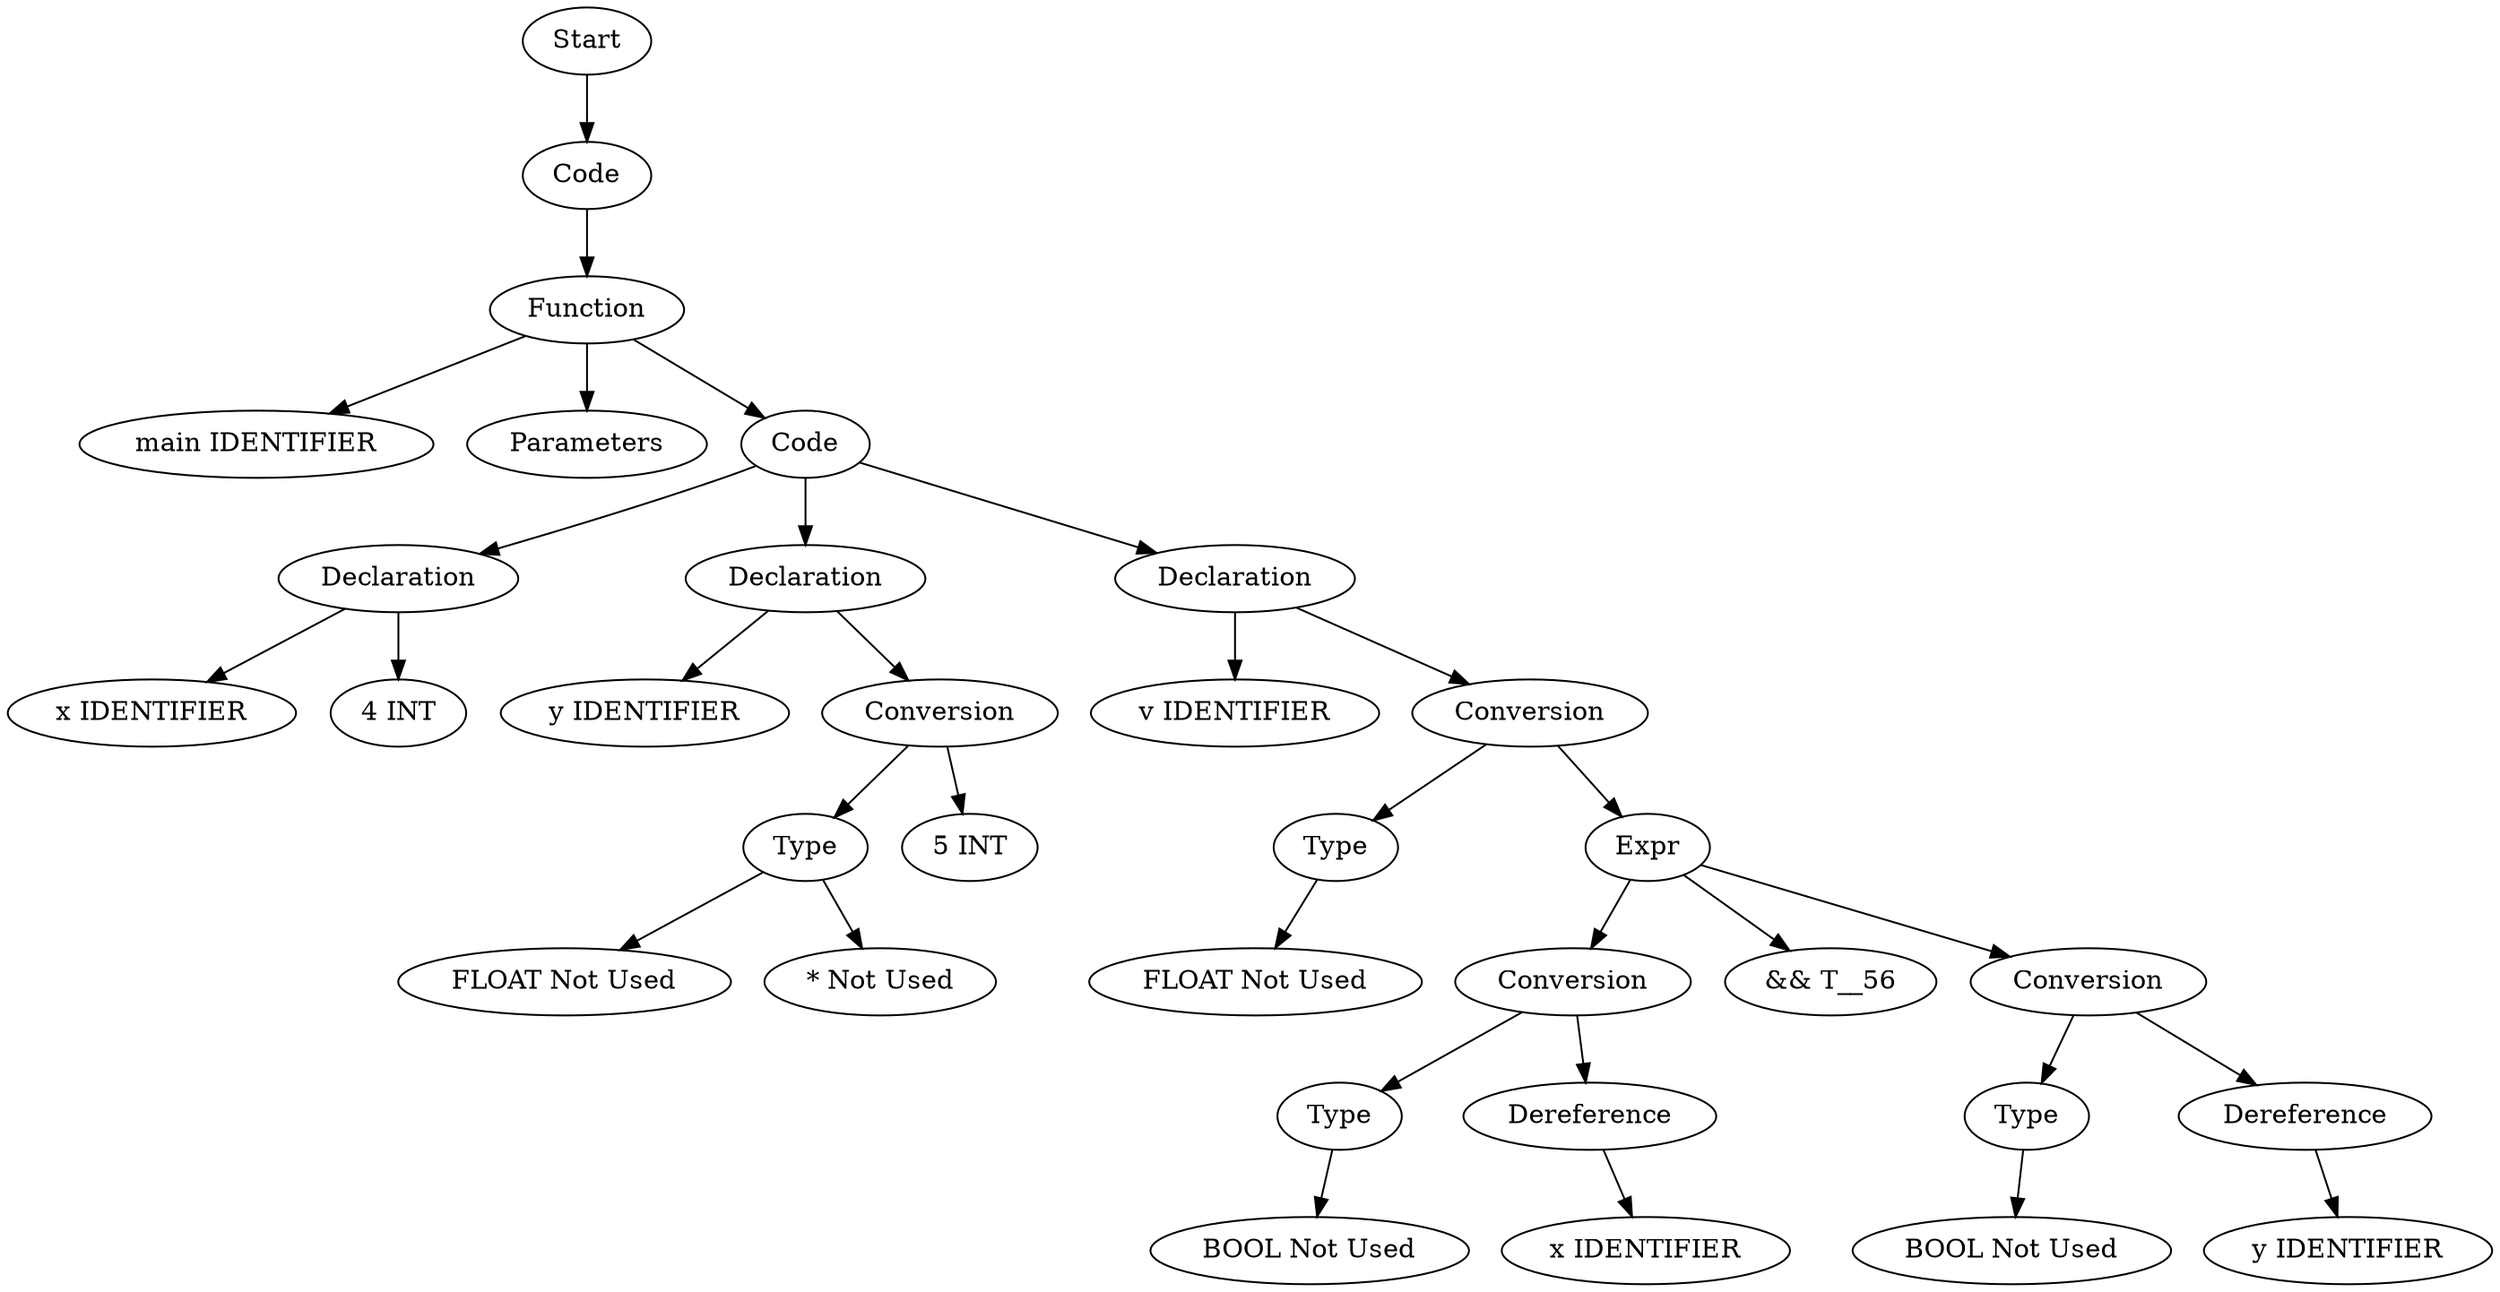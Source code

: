 digraph AST {
  "130888520645600" [label="Start"];
  "130888520645600" -> "130888520632160";
  "130888520632160" [label="Code"];
  "130888520632160" -> "130888520568400";
  "130888520568400" [label="Function"];
  "130888520568400" -> "130888520571616";
  "130888520568400" -> "130888520571088";
  "130888520568400" -> "130888520568544";
  "130888520571616" [label="main IDENTIFIER"];
  "130888520571088" [label="Parameters"];
  "130888520568544" [label="Code"];
  "130888520568544" -> "130888520572096";
  "130888520568544" -> "130888520566864";
  "130888520568544" -> "130888520564848";
  "130888520572096" [label="Declaration"];
  "130888520572096" -> "130888520572048";
  "130888520572096" -> "130888520566912";
  "130888520572048" [label="x IDENTIFIER"];
  "130888520566912" [label="4 INT"];
  "130888520566864" [label="Declaration"];
  "130888520566864" -> "130888520569024";
  "130888520566864" -> "130888520569120";
  "130888520569024" [label="y IDENTIFIER"];
  "130888520569120" [label="Conversion"];
  "130888520569120" -> "130888520569408";
  "130888520569120" -> "130888520570128";
  "130888520569408" [label="Type"];
  "130888520569408" -> "130888520569264";
  "130888520569408" -> "130888520569648";
  "130888520569264" [label="FLOAT Not Used"];
  "130888520569648" [label="* Not Used"];
  "130888520570128" [label="5 INT"];
  "130888520564848" [label="Declaration"];
  "130888520564848" -> "130888520570176";
  "130888520564848" -> "130888520568784";
  "130888520570176" [label="v IDENTIFIER"];
  "130888520568784" [label="Conversion"];
  "130888520568784" -> "130888520568064";
  "130888520568784" -> "130888520573008";
  "130888520568064" [label="Type"];
  "130888520568064" -> "130888520568016";
  "130888520568016" [label="FLOAT Not Used"];
  "130888520573008" [label="Expr"];
  "130888520573008" -> "130888520567488";
  "130888520573008" -> "130888520574112";
  "130888520573008" -> "130888520574544";
  "130888520567488" [label="Conversion"];
  "130888520567488" -> "130888520577952";
  "130888520567488" -> "130888520576368";
  "130888520577952" [label="Type"];
  "130888520577952" -> "130888520574304";
  "130888520574304" [label="BOOL Not Used"];
  "130888520576368" [label="Dereference"];
  "130888520576368" -> "130888520567104";
  "130888520567104" [label="x IDENTIFIER"];
  "130888520574112" [label="&& T__56"];
  "130888520574544" [label="Conversion"];
  "130888520574544" -> "130888520579920";
  "130888520574544" -> "130888520566192";
  "130888520579920" [label="Type"];
  "130888520579920" -> "130888520574400";
  "130888520574400" [label="BOOL Not Used"];
  "130888520566192" [label="Dereference"];
  "130888520566192" -> "130888520580784";
  "130888520580784" [label="y IDENTIFIER"];
}
